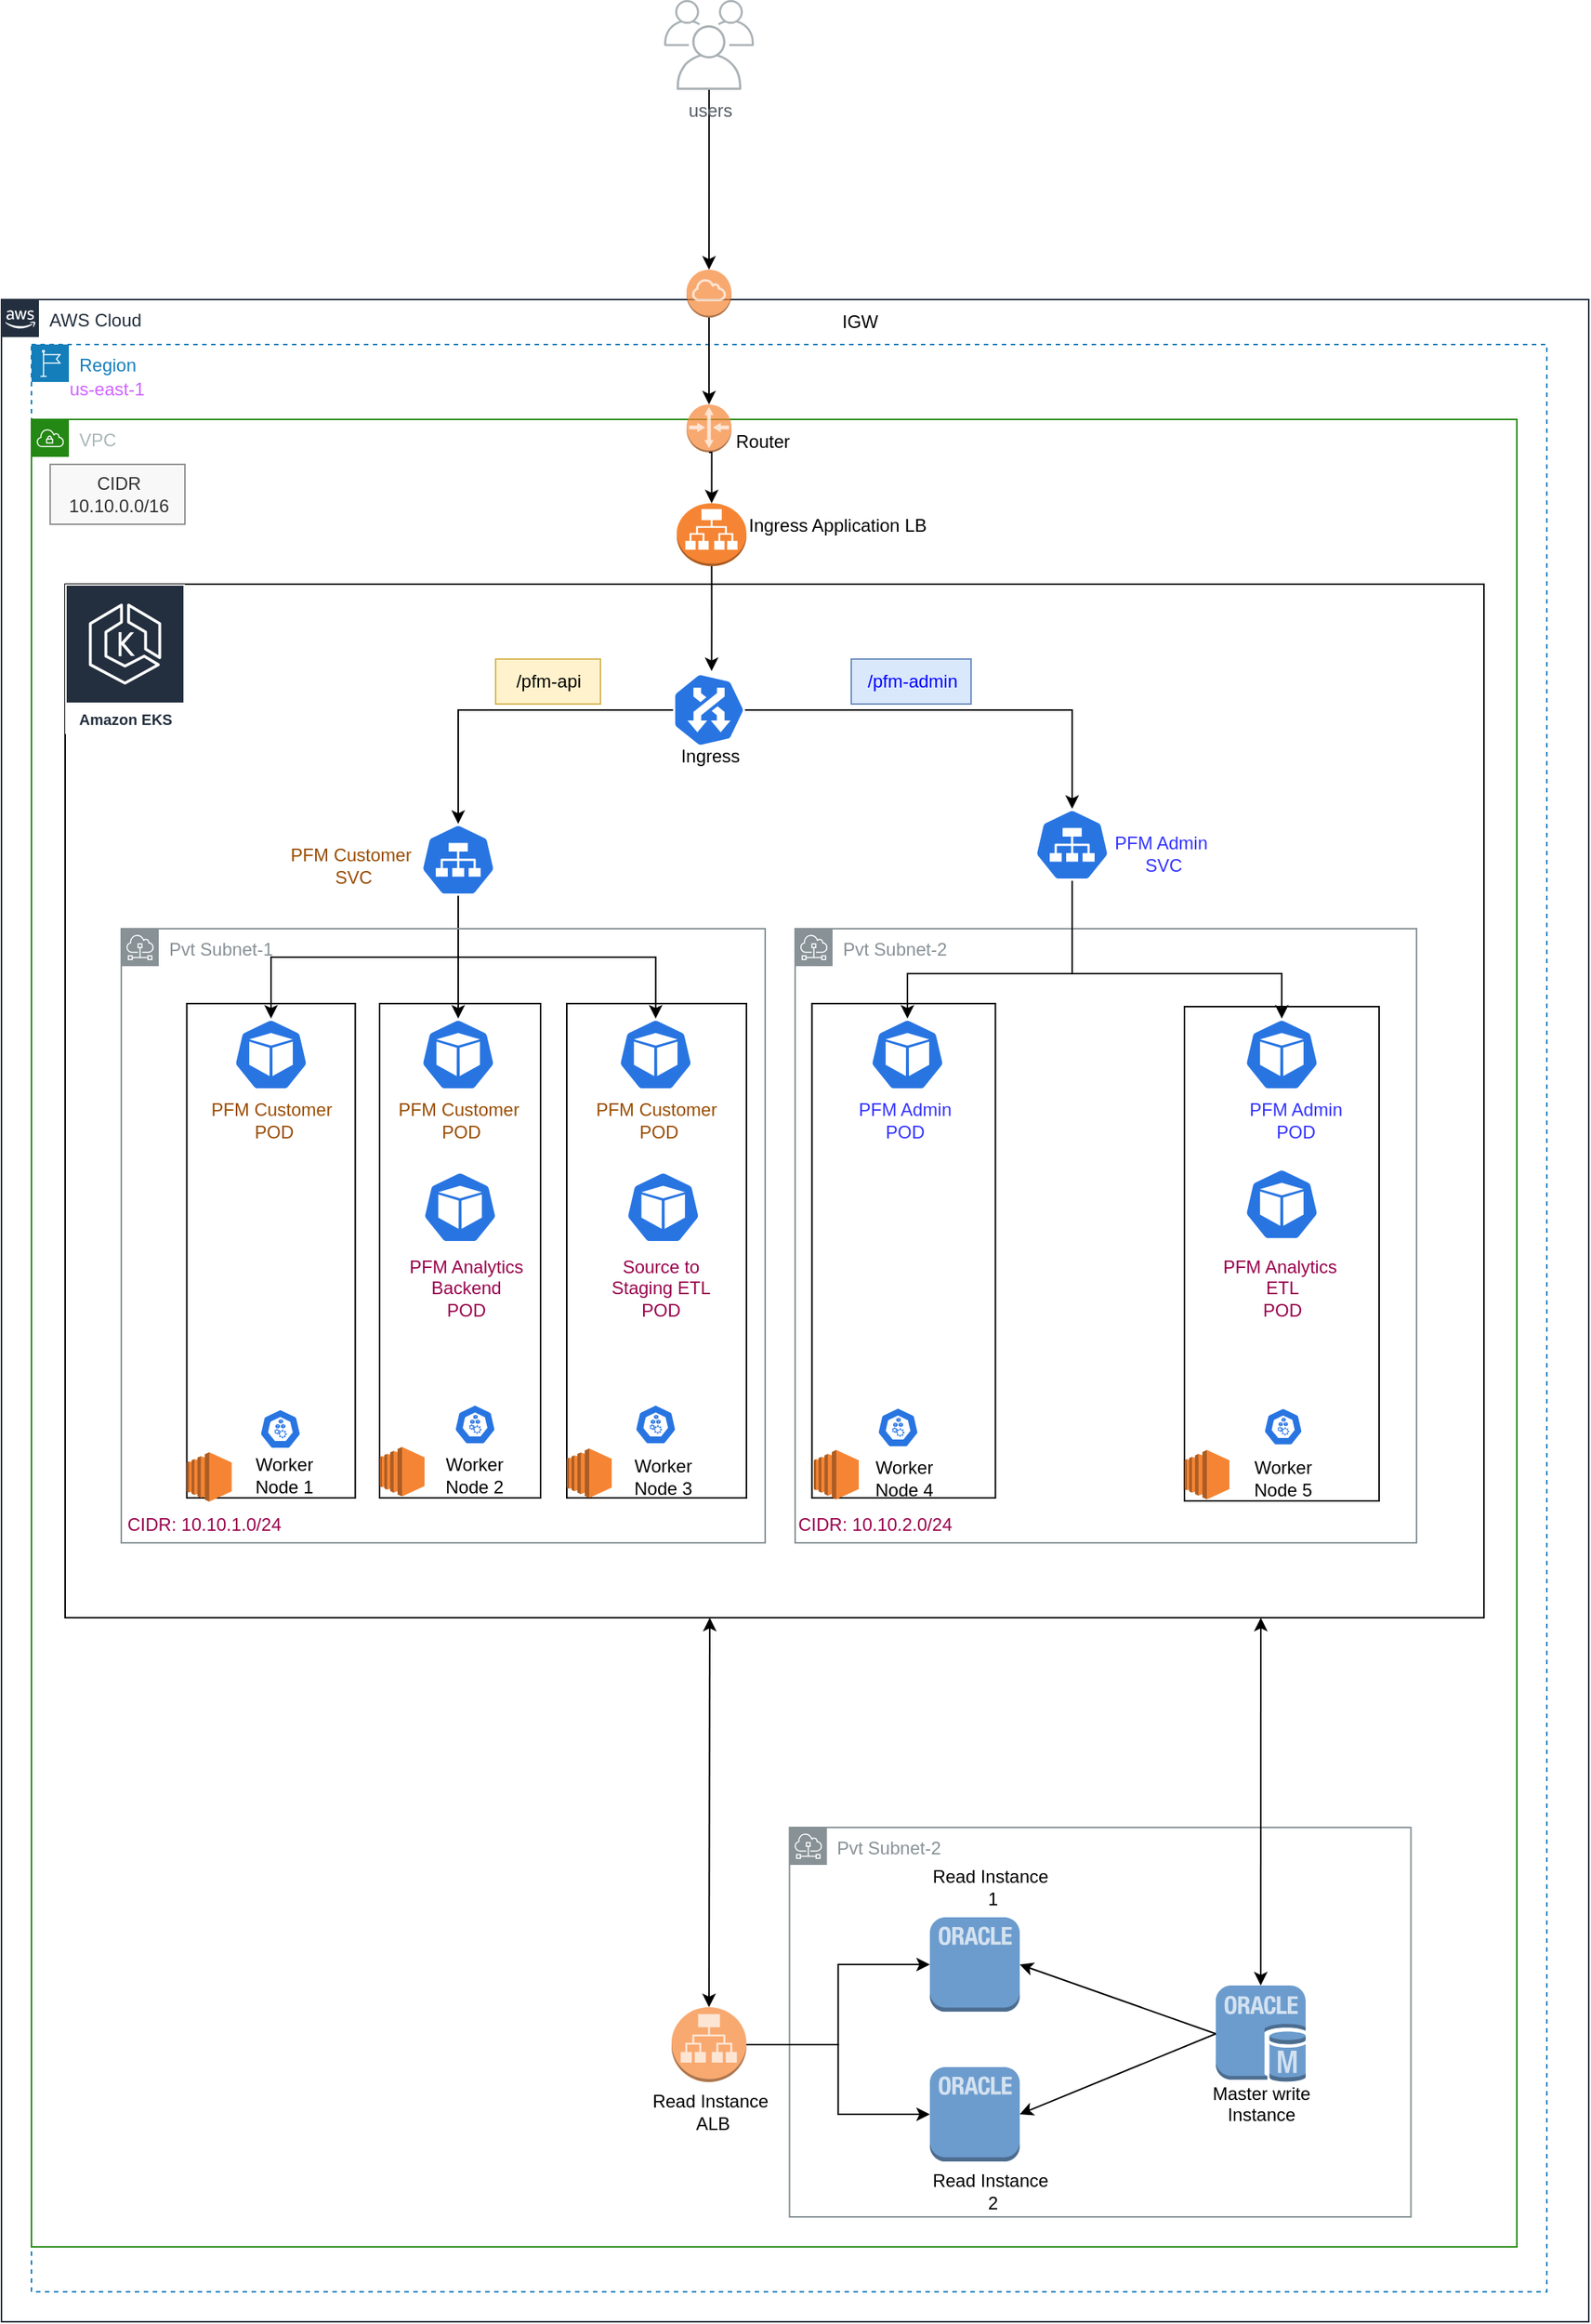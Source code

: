 <mxfile version="20.0.3" type="github">
  <diagram id="WpOWe6v5Jrajskt6-K5j" name="Page-1">
    <mxGraphModel dx="1422" dy="653" grid="1" gridSize="10" guides="1" tooltips="1" connect="1" arrows="1" fold="1" page="1" pageScale="1" pageWidth="5000" pageHeight="5000" math="0" shadow="0">
      <root>
        <mxCell id="0" />
        <mxCell id="1" parent="0" />
        <mxCell id="ctpyWPsM0HwGhFwjq_jE-9" value="Region" style="points=[[0,0],[0.25,0],[0.5,0],[0.75,0],[1,0],[1,0.25],[1,0.5],[1,0.75],[1,1],[0.75,1],[0.5,1],[0.25,1],[0,1],[0,0.75],[0,0.5],[0,0.25]];outlineConnect=0;gradientColor=none;html=1;whiteSpace=wrap;fontSize=12;fontStyle=0;container=1;pointerEvents=0;collapsible=0;recursiveResize=0;shape=mxgraph.aws4.group;grIcon=mxgraph.aws4.group_region;strokeColor=#147EBA;fillColor=none;verticalAlign=top;align=left;spacingLeft=30;fontColor=#147EBA;dashed=1;" parent="1" vertex="1">
          <mxGeometry x="160" y="380" width="1012" height="1300" as="geometry" />
        </mxCell>
        <mxCell id="ctpyWPsM0HwGhFwjq_jE-2" value="VPC" style="points=[[0,0],[0.25,0],[0.5,0],[0.75,0],[1,0],[1,0.25],[1,0.5],[1,0.75],[1,1],[0.75,1],[0.5,1],[0.25,1],[0,1],[0,0.75],[0,0.5],[0,0.25]];outlineConnect=0;gradientColor=none;html=1;whiteSpace=wrap;fontSize=12;fontStyle=0;container=1;pointerEvents=0;collapsible=0;recursiveResize=0;shape=mxgraph.aws4.group;grIcon=mxgraph.aws4.group_vpc;strokeColor=#248814;fillColor=none;verticalAlign=top;align=left;spacingLeft=30;fontColor=#AAB7B8;dashed=0;" parent="ctpyWPsM0HwGhFwjq_jE-9" vertex="1">
          <mxGeometry y="50" width="992" height="1220" as="geometry" />
        </mxCell>
        <mxCell id="SacY1gbERdZdVVYgPPZA-104" value="" style="whiteSpace=wrap;html=1;fontColor=#99004D;strokeWidth=1;gradientColor=none;fillColor=none;strokeColor=#000000;" parent="ctpyWPsM0HwGhFwjq_jE-2" vertex="1">
          <mxGeometry x="22.5" y="110" width="947.5" height="690" as="geometry" />
        </mxCell>
        <mxCell id="SacY1gbERdZdVVYgPPZA-171" value="Pvt Subnet-2" style="sketch=0;outlineConnect=0;gradientColor=none;html=1;whiteSpace=wrap;fontSize=12;fontStyle=0;shape=mxgraph.aws4.group;grIcon=mxgraph.aws4.group_subnet;strokeColor=#879196;fillColor=none;verticalAlign=top;align=left;spacingLeft=30;fontColor=#879196;dashed=0;shadow=0;" parent="ctpyWPsM0HwGhFwjq_jE-2" vertex="1">
          <mxGeometry x="510" y="340" width="415" height="410" as="geometry" />
        </mxCell>
        <mxCell id="SacY1gbERdZdVVYgPPZA-29" value="" style="whiteSpace=wrap;html=1;" parent="ctpyWPsM0HwGhFwjq_jE-2" vertex="1">
          <mxGeometry x="357.5" y="390" width="120" height="330" as="geometry" />
        </mxCell>
        <mxCell id="SacY1gbERdZdVVYgPPZA-31" value="" style="whiteSpace=wrap;html=1;" parent="ctpyWPsM0HwGhFwjq_jE-2" vertex="1">
          <mxGeometry x="770" y="392" width="130" height="330" as="geometry" />
        </mxCell>
        <mxCell id="SacY1gbERdZdVVYgPPZA-30" value="" style="whiteSpace=wrap;html=1;" parent="ctpyWPsM0HwGhFwjq_jE-2" vertex="1">
          <mxGeometry x="521.25" y="390" width="122.5" height="330" as="geometry" />
        </mxCell>
        <mxCell id="SacY1gbERdZdVVYgPPZA-28" value="" style="whiteSpace=wrap;html=1;" parent="ctpyWPsM0HwGhFwjq_jE-2" vertex="1">
          <mxGeometry x="232.5" y="390" width="107.5" height="330" as="geometry" />
        </mxCell>
        <mxCell id="SacY1gbERdZdVVYgPPZA-25" value="" style="whiteSpace=wrap;html=1;" parent="ctpyWPsM0HwGhFwjq_jE-2" vertex="1">
          <mxGeometry x="103.75" y="390" width="112.5" height="330" as="geometry" />
        </mxCell>
        <mxCell id="SacY1gbERdZdVVYgPPZA-6" style="edgeStyle=orthogonalEdgeStyle;rounded=0;orthogonalLoop=1;jettySize=auto;html=1;exitX=0.5;exitY=1;exitDx=0;exitDy=0;exitPerimeter=0;entryX=-0.02;entryY=0.464;entryDx=0;entryDy=0;entryPerimeter=0;" parent="ctpyWPsM0HwGhFwjq_jE-2" source="F-TLm-vbEQwCQ7Gi8zJP-1" target="SacY1gbERdZdVVYgPPZA-5" edge="1">
          <mxGeometry relative="1" as="geometry" />
        </mxCell>
        <mxCell id="F-TLm-vbEQwCQ7Gi8zJP-1" value="" style="outlineConnect=0;dashed=0;verticalLabelPosition=bottom;verticalAlign=top;align=center;html=1;shape=mxgraph.aws3.application_load_balancer;fillColor=#F58534;gradientColor=none;" parent="ctpyWPsM0HwGhFwjq_jE-2" vertex="1">
          <mxGeometry x="431" y="56" width="46.5" height="42" as="geometry" />
        </mxCell>
        <mxCell id="F-TLm-vbEQwCQ7Gi8zJP-2" value="CIDR&lt;br&gt;10.10.0.0/16&lt;br&gt;" style="text;html=1;align=center;verticalAlign=middle;resizable=0;points=[];autosize=1;strokeColor=#666666;fillColor=#f5f5f5;opacity=70;rounded=0;fontColor=#333333;" parent="ctpyWPsM0HwGhFwjq_jE-2" vertex="1">
          <mxGeometry x="12.5" y="30" width="90" height="40" as="geometry" />
        </mxCell>
        <mxCell id="SacY1gbERdZdVVYgPPZA-4" value="Amazon EKS" style="sketch=0;outlineConnect=0;fontColor=#232F3E;gradientColor=none;strokeColor=#ffffff;fillColor=#232F3E;dashed=0;verticalLabelPosition=middle;verticalAlign=bottom;align=center;html=1;whiteSpace=wrap;fontSize=10;fontStyle=1;spacing=3;shape=mxgraph.aws4.productIcon;prIcon=mxgraph.aws4.eks;" parent="ctpyWPsM0HwGhFwjq_jE-2" vertex="1">
          <mxGeometry x="22.5" y="110" width="80" height="100" as="geometry" />
        </mxCell>
        <mxCell id="SacY1gbERdZdVVYgPPZA-12" style="edgeStyle=orthogonalEdgeStyle;rounded=0;orthogonalLoop=1;jettySize=auto;html=1;exitX=0.5;exitY=1;exitDx=0;exitDy=0;exitPerimeter=0;entryX=0.5;entryY=0;entryDx=0;entryDy=0;entryPerimeter=0;" parent="ctpyWPsM0HwGhFwjq_jE-2" source="SacY1gbERdZdVVYgPPZA-5" target="SacY1gbERdZdVVYgPPZA-7" edge="1">
          <mxGeometry relative="1" as="geometry" />
        </mxCell>
        <mxCell id="SacY1gbERdZdVVYgPPZA-13" style="edgeStyle=orthogonalEdgeStyle;rounded=0;orthogonalLoop=1;jettySize=auto;html=1;exitX=0.5;exitY=0;exitDx=0;exitDy=0;exitPerimeter=0;entryX=0.5;entryY=0;entryDx=0;entryDy=0;entryPerimeter=0;" parent="ctpyWPsM0HwGhFwjq_jE-2" source="SacY1gbERdZdVVYgPPZA-5" target="SacY1gbERdZdVVYgPPZA-8" edge="1">
          <mxGeometry relative="1" as="geometry" />
        </mxCell>
        <mxCell id="SacY1gbERdZdVVYgPPZA-5" value="" style="sketch=0;html=1;dashed=0;whitespace=wrap;fillColor=#2875E2;strokeColor=#ffffff;points=[[0.005,0.63,0],[0.1,0.2,0],[0.9,0.2,0],[0.5,0,0],[0.995,0.63,0],[0.72,0.99,0],[0.5,1,0],[0.28,0.99,0]];shape=mxgraph.kubernetes.icon;prIcon=ing;rotation=90;" parent="ctpyWPsM0HwGhFwjq_jE-2" vertex="1">
          <mxGeometry x="427.5" y="170" width="50" height="48" as="geometry" />
        </mxCell>
        <mxCell id="SacY1gbERdZdVVYgPPZA-41" style="edgeStyle=orthogonalEdgeStyle;rounded=0;orthogonalLoop=1;jettySize=auto;html=1;exitX=0.5;exitY=1;exitDx=0;exitDy=0;exitPerimeter=0;entryX=0.5;entryY=0;entryDx=0;entryDy=0;entryPerimeter=0;" parent="ctpyWPsM0HwGhFwjq_jE-2" source="SacY1gbERdZdVVYgPPZA-7" target="SacY1gbERdZdVVYgPPZA-33" edge="1">
          <mxGeometry relative="1" as="geometry" />
        </mxCell>
        <mxCell id="SacY1gbERdZdVVYgPPZA-42" style="edgeStyle=orthogonalEdgeStyle;rounded=0;orthogonalLoop=1;jettySize=auto;html=1;exitX=0.5;exitY=1;exitDx=0;exitDy=0;exitPerimeter=0;entryX=0.5;entryY=0;entryDx=0;entryDy=0;entryPerimeter=0;" parent="ctpyWPsM0HwGhFwjq_jE-2" source="SacY1gbERdZdVVYgPPZA-7" target="SacY1gbERdZdVVYgPPZA-34" edge="1">
          <mxGeometry relative="1" as="geometry" />
        </mxCell>
        <mxCell id="SacY1gbERdZdVVYgPPZA-47" style="edgeStyle=orthogonalEdgeStyle;rounded=0;orthogonalLoop=1;jettySize=auto;html=1;exitX=0.5;exitY=1;exitDx=0;exitDy=0;exitPerimeter=0;entryX=0.5;entryY=0;entryDx=0;entryDy=0;entryPerimeter=0;" parent="ctpyWPsM0HwGhFwjq_jE-2" source="SacY1gbERdZdVVYgPPZA-7" target="SacY1gbERdZdVVYgPPZA-32" edge="1">
          <mxGeometry relative="1" as="geometry" />
        </mxCell>
        <mxCell id="SacY1gbERdZdVVYgPPZA-7" value="" style="sketch=0;html=1;dashed=0;whitespace=wrap;fillColor=#2875E2;strokeColor=#ffffff;points=[[0.005,0.63,0],[0.1,0.2,0],[0.9,0.2,0],[0.5,0,0],[0.995,0.63,0],[0.72,0.99,0],[0.5,1,0],[0.28,0.99,0]];shape=mxgraph.kubernetes.icon;prIcon=svc" parent="ctpyWPsM0HwGhFwjq_jE-2" vertex="1">
          <mxGeometry x="260" y="270" width="50" height="48" as="geometry" />
        </mxCell>
        <mxCell id="SacY1gbERdZdVVYgPPZA-45" style="edgeStyle=orthogonalEdgeStyle;rounded=0;orthogonalLoop=1;jettySize=auto;html=1;exitX=0.5;exitY=1;exitDx=0;exitDy=0;exitPerimeter=0;entryX=0.5;entryY=0;entryDx=0;entryDy=0;entryPerimeter=0;" parent="ctpyWPsM0HwGhFwjq_jE-2" source="SacY1gbERdZdVVYgPPZA-8" target="SacY1gbERdZdVVYgPPZA-36" edge="1">
          <mxGeometry relative="1" as="geometry">
            <Array as="points">
              <mxPoint x="695" y="370" />
              <mxPoint x="835" y="370" />
            </Array>
          </mxGeometry>
        </mxCell>
        <mxCell id="SacY1gbERdZdVVYgPPZA-8" value="" style="sketch=0;html=1;dashed=0;whitespace=wrap;fillColor=#2875E2;strokeColor=#ffffff;points=[[0.005,0.63,0],[0.1,0.2,0],[0.9,0.2,0],[0.5,0,0],[0.995,0.63,0],[0.72,0.99,0],[0.5,1,0],[0.28,0.99,0]];shape=mxgraph.kubernetes.icon;prIcon=svc" parent="ctpyWPsM0HwGhFwjq_jE-2" vertex="1">
          <mxGeometry x="670" y="260" width="50" height="48" as="geometry" />
        </mxCell>
        <mxCell id="SacY1gbERdZdVVYgPPZA-14" value="" style="sketch=0;html=1;dashed=0;whitespace=wrap;fillColor=#2875E2;strokeColor=#ffffff;points=[[0.005,0.63,0],[0.1,0.2,0],[0.9,0.2,0],[0.5,0,0],[0.995,0.63,0],[0.72,0.99,0],[0.5,1,0],[0.28,0.99,0]];shape=mxgraph.kubernetes.icon;prIcon=node" parent="ctpyWPsM0HwGhFwjq_jE-2" vertex="1">
          <mxGeometry x="152.5" y="654" width="27.5" height="40" as="geometry" />
        </mxCell>
        <mxCell id="SacY1gbERdZdVVYgPPZA-16" value="" style="sketch=0;html=1;dashed=0;whitespace=wrap;fillColor=#2875E2;strokeColor=#ffffff;points=[[0.005,0.63,0],[0.1,0.2,0],[0.9,0.2,0],[0.5,0,0],[0.995,0.63,0],[0.72,0.99,0],[0.5,1,0],[0.28,0.99,0]];shape=mxgraph.kubernetes.icon;prIcon=node" parent="ctpyWPsM0HwGhFwjq_jE-2" vertex="1">
          <mxGeometry x="403.13" y="651.5" width="27.5" height="39" as="geometry" />
        </mxCell>
        <mxCell id="SacY1gbERdZdVVYgPPZA-18" value="" style="sketch=0;html=1;dashed=0;whitespace=wrap;fillColor=#2875E2;strokeColor=#ffffff;points=[[0.005,0.63,0],[0.1,0.2,0],[0.9,0.2,0],[0.5,0,0],[0.995,0.63,0],[0.72,0.99,0],[0.5,1,0],[0.28,0.99,0]];shape=mxgraph.kubernetes.icon;prIcon=node" parent="ctpyWPsM0HwGhFwjq_jE-2" vertex="1">
          <mxGeometry x="565" y="658" width="27.5" height="30" as="geometry" />
        </mxCell>
        <mxCell id="SacY1gbERdZdVVYgPPZA-20" value="Worker&lt;br&gt;Node 1" style="text;html=1;strokeColor=none;fillColor=none;align=center;verticalAlign=middle;whiteSpace=wrap;rounded=0;" parent="ctpyWPsM0HwGhFwjq_jE-2" vertex="1">
          <mxGeometry x="146.25" y="688" width="46.25" height="34" as="geometry" />
        </mxCell>
        <mxCell id="F-TLm-vbEQwCQ7Gi8zJP-12" value="" style="outlineConnect=0;dashed=0;verticalLabelPosition=bottom;verticalAlign=top;align=center;html=1;shape=mxgraph.aws3.router;fillColor=#F58534;gradientColor=none;rounded=0;opacity=70;" parent="ctpyWPsM0HwGhFwjq_jE-2" vertex="1">
          <mxGeometry x="437.5" y="-10" width="30" height="32" as="geometry" />
        </mxCell>
        <mxCell id="F-TLm-vbEQwCQ7Gi8zJP-17" style="edgeStyle=orthogonalEdgeStyle;rounded=0;orthogonalLoop=1;jettySize=auto;html=1;exitX=0.5;exitY=1;exitDx=0;exitDy=0;exitPerimeter=0;entryX=0.5;entryY=0;entryDx=0;entryDy=0;entryPerimeter=0;" parent="ctpyWPsM0HwGhFwjq_jE-2" source="F-TLm-vbEQwCQ7Gi8zJP-12" target="F-TLm-vbEQwCQ7Gi8zJP-1" edge="1">
          <mxGeometry relative="1" as="geometry" />
        </mxCell>
        <mxCell id="SacY1gbERdZdVVYgPPZA-32" value="" style="sketch=0;html=1;dashed=0;whitespace=wrap;fillColor=#2875E2;strokeColor=#ffffff;points=[[0.005,0.63,0],[0.1,0.2,0],[0.9,0.2,0],[0.5,0,0],[0.995,0.63,0],[0.72,0.99,0],[0.5,1,0],[0.28,0.99,0]];shape=mxgraph.kubernetes.icon;prIcon=pod" parent="ctpyWPsM0HwGhFwjq_jE-2" vertex="1">
          <mxGeometry x="135" y="400" width="50" height="48" as="geometry" />
        </mxCell>
        <mxCell id="SacY1gbERdZdVVYgPPZA-33" value="" style="sketch=0;html=1;dashed=0;whitespace=wrap;fillColor=#2875E2;strokeColor=#ffffff;points=[[0.005,0.63,0],[0.1,0.2,0],[0.9,0.2,0],[0.5,0,0],[0.995,0.63,0],[0.72,0.99,0],[0.5,1,0],[0.28,0.99,0]];shape=mxgraph.kubernetes.icon;prIcon=pod" parent="ctpyWPsM0HwGhFwjq_jE-2" vertex="1">
          <mxGeometry x="260" y="400" width="50" height="48" as="geometry" />
        </mxCell>
        <mxCell id="SacY1gbERdZdVVYgPPZA-34" value="" style="sketch=0;html=1;dashed=0;whitespace=wrap;fillColor=#2875E2;strokeColor=#ffffff;points=[[0.005,0.63,0],[0.1,0.2,0],[0.9,0.2,0],[0.5,0,0],[0.995,0.63,0],[0.72,0.99,0],[0.5,1,0],[0.28,0.99,0]];shape=mxgraph.kubernetes.icon;prIcon=pod" parent="ctpyWPsM0HwGhFwjq_jE-2" vertex="1">
          <mxGeometry x="391.88" y="400" width="50" height="48" as="geometry" />
        </mxCell>
        <mxCell id="SacY1gbERdZdVVYgPPZA-36" value="" style="sketch=0;html=1;dashed=0;whitespace=wrap;fillColor=#2875E2;strokeColor=#ffffff;points=[[0.005,0.63,0],[0.1,0.2,0],[0.9,0.2,0],[0.5,0,0],[0.995,0.63,0],[0.72,0.99,0],[0.5,1,0],[0.28,0.99,0]];shape=mxgraph.kubernetes.icon;prIcon=pod" parent="ctpyWPsM0HwGhFwjq_jE-2" vertex="1">
          <mxGeometry x="810" y="400" width="50" height="48" as="geometry" />
        </mxCell>
        <mxCell id="F-TLm-vbEQwCQ7Gi8zJP-13" value="Router" style="text;html=1;align=center;verticalAlign=middle;resizable=0;points=[];autosize=1;strokeColor=none;fillColor=none;" parent="ctpyWPsM0HwGhFwjq_jE-2" vertex="1">
          <mxGeometry x="457.5" width="60" height="30" as="geometry" />
        </mxCell>
        <mxCell id="SacY1gbERdZdVVYgPPZA-53" value="" style="outlineConnect=0;dashed=0;verticalLabelPosition=bottom;verticalAlign=top;align=center;html=1;shape=mxgraph.aws3.ec2;fillColor=#F58534;gradientColor=none;" parent="ctpyWPsM0HwGhFwjq_jE-2" vertex="1">
          <mxGeometry x="103.75" y="689.5" width="30" height="33" as="geometry" />
        </mxCell>
        <mxCell id="SacY1gbERdZdVVYgPPZA-55" value="" style="outlineConnect=0;dashed=0;verticalLabelPosition=bottom;verticalAlign=top;align=center;html=1;shape=mxgraph.aws3.ec2;fillColor=#F58534;gradientColor=none;" parent="ctpyWPsM0HwGhFwjq_jE-2" vertex="1">
          <mxGeometry x="357.5" y="687" width="30" height="33" as="geometry" />
        </mxCell>
        <mxCell id="SacY1gbERdZdVVYgPPZA-56" value="" style="outlineConnect=0;dashed=0;verticalLabelPosition=bottom;verticalAlign=top;align=center;html=1;shape=mxgraph.aws3.ec2;fillColor=#F58534;gradientColor=none;" parent="ctpyWPsM0HwGhFwjq_jE-2" vertex="1">
          <mxGeometry x="522.5" y="688" width="30" height="33" as="geometry" />
        </mxCell>
        <mxCell id="SacY1gbERdZdVVYgPPZA-57" value="" style="outlineConnect=0;dashed=0;verticalLabelPosition=bottom;verticalAlign=top;align=center;html=1;shape=mxgraph.aws3.ec2;fillColor=#F58534;gradientColor=none;" parent="ctpyWPsM0HwGhFwjq_jE-2" vertex="1">
          <mxGeometry x="770" y="688" width="30" height="33" as="geometry" />
        </mxCell>
        <mxCell id="SacY1gbERdZdVVYgPPZA-75" value="Ingress" style="text;html=1;align=center;verticalAlign=middle;resizable=0;points=[];autosize=1;strokeColor=none;fillColor=none;" parent="ctpyWPsM0HwGhFwjq_jE-2" vertex="1">
          <mxGeometry x="422.5" y="210" width="60" height="30" as="geometry" />
        </mxCell>
        <mxCell id="F-TLm-vbEQwCQ7Gi8zJP-14" value="Ingress Application LB" style="text;align=center;verticalAlign=middle;resizable=0;points=[];autosize=1;strokeColor=none;fillColor=none;html=1;" parent="ctpyWPsM0HwGhFwjq_jE-2" vertex="1">
          <mxGeometry x="467.5" y="56" width="140" height="30" as="geometry" />
        </mxCell>
        <mxCell id="SacY1gbERdZdVVYgPPZA-76" value="&lt;font color=&quot;#0000ff&quot;&gt;/pfm-admin&lt;/font&gt;" style="text;html=1;align=center;verticalAlign=middle;resizable=0;points=[];autosize=1;strokeColor=#6c8ebf;fillColor=#dae8fc;" parent="ctpyWPsM0HwGhFwjq_jE-2" vertex="1">
          <mxGeometry x="547.5" y="160" width="80" height="30" as="geometry" />
        </mxCell>
        <mxCell id="SacY1gbERdZdVVYgPPZA-77" value="/pfm-api&lt;br&gt;" style="text;html=1;align=center;verticalAlign=middle;resizable=0;points=[];autosize=1;strokeColor=#d6b656;fillColor=#fff2cc;" parent="ctpyWPsM0HwGhFwjq_jE-2" vertex="1">
          <mxGeometry x="310" y="160" width="70" height="30" as="geometry" />
        </mxCell>
        <mxCell id="SacY1gbERdZdVVYgPPZA-79" value="&lt;font color=&quot;#994c00&quot;&gt;PFM Customer&lt;br&gt;&amp;nbsp;SVC&lt;/font&gt;" style="text;html=1;align=center;verticalAlign=middle;resizable=0;points=[];autosize=1;strokeColor=none;fillColor=none;" parent="ctpyWPsM0HwGhFwjq_jE-2" vertex="1">
          <mxGeometry x="162.5" y="278" width="100" height="40" as="geometry" />
        </mxCell>
        <mxCell id="SacY1gbERdZdVVYgPPZA-80" value="&lt;font color=&quot;#3333ff&quot;&gt;PFM Admin &lt;br&gt;POD&lt;/font&gt;" style="text;html=1;align=center;verticalAlign=middle;resizable=0;points=[];autosize=1;strokeColor=none;fillColor=none;" parent="ctpyWPsM0HwGhFwjq_jE-2" vertex="1">
          <mxGeometry x="537.5" y="448" width="90" height="40" as="geometry" />
        </mxCell>
        <mxCell id="SacY1gbERdZdVVYgPPZA-81" value="&lt;font color=&quot;#994c00&quot;&gt;PFM Customer&lt;br&gt;&amp;nbsp;POD&lt;/font&gt;" style="text;html=1;align=center;verticalAlign=middle;resizable=0;points=[];autosize=1;strokeColor=none;fillColor=none;" parent="ctpyWPsM0HwGhFwjq_jE-2" vertex="1">
          <mxGeometry x="235" y="448" width="100" height="40" as="geometry" />
        </mxCell>
        <mxCell id="SacY1gbERdZdVVYgPPZA-83" value="&lt;font color=&quot;#994c00&quot;&gt;PFM Customer&lt;br&gt;&amp;nbsp;POD&lt;/font&gt;" style="text;html=1;align=center;verticalAlign=middle;resizable=0;points=[];autosize=1;strokeColor=none;fillColor=none;" parent="ctpyWPsM0HwGhFwjq_jE-2" vertex="1">
          <mxGeometry x="110" y="448" width="100" height="40" as="geometry" />
        </mxCell>
        <mxCell id="SacY1gbERdZdVVYgPPZA-84" value="&lt;font color=&quot;#994c00&quot;&gt;PFM Customer&lt;br&gt;&amp;nbsp;POD&lt;/font&gt;" style="text;html=1;align=center;verticalAlign=middle;resizable=0;points=[];autosize=1;strokeColor=none;fillColor=none;" parent="ctpyWPsM0HwGhFwjq_jE-2" vertex="1">
          <mxGeometry x="366.88" y="448" width="100" height="40" as="geometry" />
        </mxCell>
        <mxCell id="SacY1gbERdZdVVYgPPZA-87" value="Worker&lt;br&gt;Node 3" style="text;html=1;strokeColor=none;fillColor=none;align=center;verticalAlign=middle;whiteSpace=wrap;rounded=0;" parent="ctpyWPsM0HwGhFwjq_jE-2" vertex="1">
          <mxGeometry x="398.76" y="689" width="46.25" height="34" as="geometry" />
        </mxCell>
        <mxCell id="SacY1gbERdZdVVYgPPZA-91" value="" style="sketch=0;html=1;dashed=0;whitespace=wrap;fillColor=#2875E2;strokeColor=#ffffff;points=[[0.005,0.63,0],[0.1,0.2,0],[0.9,0.2,0],[0.5,0,0],[0.995,0.63,0],[0.72,0.99,0],[0.5,1,0],[0.28,0.99,0]];shape=mxgraph.kubernetes.icon;prIcon=pod" parent="ctpyWPsM0HwGhFwjq_jE-2" vertex="1">
          <mxGeometry x="261.25" y="502" width="50" height="48" as="geometry" />
        </mxCell>
        <mxCell id="SacY1gbERdZdVVYgPPZA-92" value="" style="sketch=0;html=1;dashed=0;whitespace=wrap;fillColor=#2875E2;strokeColor=#ffffff;points=[[0.005,0.63,0],[0.1,0.2,0],[0.9,0.2,0],[0.5,0,0],[0.995,0.63,0],[0.72,0.99,0],[0.5,1,0],[0.28,0.99,0]];shape=mxgraph.kubernetes.icon;prIcon=pod" parent="ctpyWPsM0HwGhFwjq_jE-2" vertex="1">
          <mxGeometry x="810" y="500" width="50" height="48" as="geometry" />
        </mxCell>
        <mxCell id="SacY1gbERdZdVVYgPPZA-93" value="" style="sketch=0;html=1;dashed=0;whitespace=wrap;fillColor=#2875E2;strokeColor=#ffffff;points=[[0.005,0.63,0],[0.1,0.2,0],[0.9,0.2,0],[0.5,0,0],[0.995,0.63,0],[0.72,0.99,0],[0.5,1,0],[0.28,0.99,0]];shape=mxgraph.kubernetes.icon;prIcon=pod" parent="ctpyWPsM0HwGhFwjq_jE-2" vertex="1">
          <mxGeometry x="396.88" y="502" width="50" height="48" as="geometry" />
        </mxCell>
        <mxCell id="SacY1gbERdZdVVYgPPZA-94" value="&lt;font color=&quot;#99004d&quot;&gt;PFM Analytics &lt;br&gt;Backend&lt;br&gt;POD&lt;/font&gt;" style="text;html=1;align=center;verticalAlign=middle;resizable=0;points=[];autosize=1;strokeColor=none;fillColor=none;fontColor=#3333FF;" parent="ctpyWPsM0HwGhFwjq_jE-2" vertex="1">
          <mxGeometry x="240" y="550" width="100" height="60" as="geometry" />
        </mxCell>
        <mxCell id="SacY1gbERdZdVVYgPPZA-97" value="Source to &lt;br&gt;Staging ETL &lt;br&gt;POD" style="text;html=1;align=center;verticalAlign=middle;resizable=0;points=[];autosize=1;strokeColor=none;fillColor=none;fontColor=#99004D;" parent="ctpyWPsM0HwGhFwjq_jE-2" vertex="1">
          <mxGeometry x="375" y="550" width="90" height="60" as="geometry" />
        </mxCell>
        <mxCell id="SacY1gbERdZdVVYgPPZA-98" value="" style="sketch=0;html=1;dashed=0;whitespace=wrap;fillColor=#2875E2;strokeColor=#ffffff;points=[[0.005,0.63,0],[0.1,0.2,0],[0.9,0.2,0],[0.5,0,0],[0.995,0.63,0],[0.72,0.99,0],[0.5,1,0],[0.28,0.99,0]];shape=mxgraph.kubernetes.icon;prIcon=node" parent="ctpyWPsM0HwGhFwjq_jE-2" vertex="1">
          <mxGeometry x="282.5" y="650" width="27.5" height="42" as="geometry" />
        </mxCell>
        <mxCell id="SacY1gbERdZdVVYgPPZA-99" value="Worker&lt;br&gt;Node 2" style="text;html=1;strokeColor=none;fillColor=none;align=center;verticalAlign=middle;whiteSpace=wrap;rounded=0;" parent="ctpyWPsM0HwGhFwjq_jE-2" vertex="1">
          <mxGeometry x="273.12" y="694" width="46.25" height="21" as="geometry" />
        </mxCell>
        <mxCell id="SacY1gbERdZdVVYgPPZA-100" value="" style="outlineConnect=0;dashed=0;verticalLabelPosition=bottom;verticalAlign=top;align=center;html=1;shape=mxgraph.aws3.ec2;fillColor=#F58534;gradientColor=none;" parent="ctpyWPsM0HwGhFwjq_jE-2" vertex="1">
          <mxGeometry x="232.5" y="686" width="30" height="33" as="geometry" />
        </mxCell>
        <mxCell id="SacY1gbERdZdVVYgPPZA-172" value="Pvt Subnet-1" style="sketch=0;outlineConnect=0;gradientColor=none;html=1;whiteSpace=wrap;fontSize=12;fontStyle=0;shape=mxgraph.aws4.group;grIcon=mxgraph.aws4.group_subnet;strokeColor=#879196;fillColor=none;verticalAlign=top;align=left;spacingLeft=30;fontColor=#879196;dashed=0;shadow=0;" parent="ctpyWPsM0HwGhFwjq_jE-2" vertex="1">
          <mxGeometry x="60" y="340" width="430" height="410" as="geometry" />
        </mxCell>
        <mxCell id="SacY1gbERdZdVVYgPPZA-82" value="&lt;font color=&quot;#3333ff&quot;&gt;PFM Admin &lt;br&gt;POD&lt;/font&gt;" style="text;html=1;align=center;verticalAlign=middle;resizable=0;points=[];autosize=1;strokeColor=none;fillColor=none;" parent="ctpyWPsM0HwGhFwjq_jE-2" vertex="1">
          <mxGeometry x="798.75" y="448" width="90" height="40" as="geometry" />
        </mxCell>
        <mxCell id="SacY1gbERdZdVVYgPPZA-78" value="&lt;font color=&quot;#3333ff&quot;&gt;PFM Admin&lt;br&gt;&amp;nbsp;SVC&lt;/font&gt;" style="text;html=1;align=center;verticalAlign=middle;resizable=0;points=[];autosize=1;strokeColor=none;fillColor=none;" parent="ctpyWPsM0HwGhFwjq_jE-2" vertex="1">
          <mxGeometry x="708.75" y="270" width="90" height="40" as="geometry" />
        </mxCell>
        <mxCell id="SacY1gbERdZdVVYgPPZA-101" value="PFM Analytics&amp;nbsp;&lt;br&gt;ETL&lt;br&gt;POD" style="text;html=1;align=center;verticalAlign=middle;resizable=0;points=[];autosize=1;strokeColor=none;fillColor=none;fontColor=#99004D;" parent="ctpyWPsM0HwGhFwjq_jE-2" vertex="1">
          <mxGeometry x="785" y="550" width="100" height="60" as="geometry" />
        </mxCell>
        <mxCell id="SacY1gbERdZdVVYgPPZA-174" value="CIDR: 10.10.1.0/24" style="text;html=1;align=center;verticalAlign=middle;resizable=0;points=[];autosize=1;strokeColor=none;fillColor=none;fontColor=#99004D;" parent="ctpyWPsM0HwGhFwjq_jE-2" vertex="1">
          <mxGeometry x="50" y="723" width="130" height="30" as="geometry" />
        </mxCell>
        <mxCell id="SacY1gbERdZdVVYgPPZA-175" value="CIDR: 10.10.2.0/24" style="text;html=1;align=center;verticalAlign=middle;resizable=0;points=[];autosize=1;strokeColor=none;fillColor=none;fontColor=#99004D;" parent="ctpyWPsM0HwGhFwjq_jE-2" vertex="1">
          <mxGeometry x="497.5" y="723" width="130" height="30" as="geometry" />
        </mxCell>
        <mxCell id="ctpyWPsM0HwGhFwjq_jE-11" value="&lt;font color=&quot;#d063ff&quot;&gt;us-east-1&lt;/font&gt;" style="text;html=1;align=center;verticalAlign=middle;resizable=0;points=[];autosize=1;strokeColor=none;fillColor=none;" parent="ctpyWPsM0HwGhFwjq_jE-9" vertex="1">
          <mxGeometry x="15" y="15" width="70" height="30" as="geometry" />
        </mxCell>
        <mxCell id="ctpyWPsM0HwGhFwjq_jE-1" value="AWS Cloud" style="points=[[0,0],[0.25,0],[0.5,0],[0.75,0],[1,0],[1,0.25],[1,0.5],[1,0.75],[1,1],[0.75,1],[0.5,1],[0.25,1],[0,1],[0,0.75],[0,0.5],[0,0.25]];outlineConnect=0;gradientColor=none;html=1;whiteSpace=wrap;fontSize=12;fontStyle=0;container=1;pointerEvents=0;collapsible=0;recursiveResize=0;shape=mxgraph.aws4.group;grIcon=mxgraph.aws4.group_aws_cloud_alt;strokeColor=#232F3E;fillColor=none;verticalAlign=top;align=left;spacingLeft=30;fontColor=#232F3E;dashed=0;" parent="1" vertex="1">
          <mxGeometry x="140" y="350" width="1060" height="1350" as="geometry" />
        </mxCell>
        <mxCell id="F-TLm-vbEQwCQ7Gi8zJP-11" value="IGW" style="text;html=1;align=center;verticalAlign=middle;resizable=0;points=[];autosize=1;strokeColor=none;fillColor=none;" parent="ctpyWPsM0HwGhFwjq_jE-1" vertex="1">
          <mxGeometry x="547.5" width="50" height="30" as="geometry" />
        </mxCell>
        <mxCell id="SacY1gbERdZdVVYgPPZA-88" value="Worker&lt;br&gt;Node 4" style="text;html=1;strokeColor=none;fillColor=none;align=center;verticalAlign=middle;whiteSpace=wrap;rounded=0;" parent="ctpyWPsM0HwGhFwjq_jE-1" vertex="1">
          <mxGeometry x="580" y="770" width="46.25" height="34" as="geometry" />
        </mxCell>
        <mxCell id="SacY1gbERdZdVVYgPPZA-35" value="" style="sketch=0;html=1;dashed=0;whitespace=wrap;fillColor=#2875E2;strokeColor=#ffffff;points=[[0.005,0.63,0],[0.1,0.2,0],[0.9,0.2,0],[0.5,0,0],[0.995,0.63,0],[0.72,0.99,0],[0.5,1,0],[0.28,0.99,0]];shape=mxgraph.kubernetes.icon;prIcon=pod" parent="ctpyWPsM0HwGhFwjq_jE-1" vertex="1">
          <mxGeometry x="580" y="480" width="50" height="48" as="geometry" />
        </mxCell>
        <mxCell id="SacY1gbERdZdVVYgPPZA-89" value="Worker&lt;br&gt;Node 5" style="text;html=1;strokeColor=none;fillColor=none;align=center;verticalAlign=middle;whiteSpace=wrap;rounded=0;" parent="ctpyWPsM0HwGhFwjq_jE-1" vertex="1">
          <mxGeometry x="835" y="770" width="41.88" height="34" as="geometry" />
        </mxCell>
        <mxCell id="SacY1gbERdZdVVYgPPZA-19" value="" style="sketch=0;html=1;dashed=0;whitespace=wrap;fillColor=#2875E2;strokeColor=#ffffff;points=[[0.005,0.63,0],[0.1,0.2,0],[0.9,0.2,0],[0.5,0,0],[0.995,0.63,0],[0.72,0.99,0],[0.5,1,0],[0.28,0.99,0]];shape=mxgraph.kubernetes.icon;prIcon=node" parent="ctpyWPsM0HwGhFwjq_jE-1" vertex="1">
          <mxGeometry x="840.94" y="740" width="30" height="25" as="geometry" />
        </mxCell>
        <mxCell id="F-TLm-vbEQwCQ7Gi8zJP-9" value="" style="outlineConnect=0;dashed=0;verticalLabelPosition=bottom;verticalAlign=top;align=center;html=1;shape=mxgraph.aws3.internet_gateway;fillColor=#F58534;gradientColor=none;rounded=0;opacity=70;" parent="ctpyWPsM0HwGhFwjq_jE-1" vertex="1">
          <mxGeometry x="457.5" y="-20" width="30" height="32" as="geometry" />
        </mxCell>
        <mxCell id="NnO_lD4yIp_nQxnlcSWG-1" value="Pvt Subnet-2" style="sketch=0;outlineConnect=0;gradientColor=none;html=1;whiteSpace=wrap;fontSize=12;fontStyle=0;shape=mxgraph.aws4.group;grIcon=mxgraph.aws4.group_subnet;strokeColor=#879196;fillColor=none;verticalAlign=top;align=left;spacingLeft=30;fontColor=#879196;dashed=0;shadow=0;" vertex="1" parent="ctpyWPsM0HwGhFwjq_jE-1">
          <mxGeometry x="526.25" y="1020" width="415" height="260" as="geometry" />
        </mxCell>
        <mxCell id="NnO_lD4yIp_nQxnlcSWG-18" style="edgeStyle=orthogonalEdgeStyle;rounded=0;orthogonalLoop=1;jettySize=auto;html=1;" edge="1" parent="ctpyWPsM0HwGhFwjq_jE-1" source="NnO_lD4yIp_nQxnlcSWG-2" target="NnO_lD4yIp_nQxnlcSWG-8">
          <mxGeometry relative="1" as="geometry" />
        </mxCell>
        <mxCell id="NnO_lD4yIp_nQxnlcSWG-19" style="edgeStyle=orthogonalEdgeStyle;rounded=0;orthogonalLoop=1;jettySize=auto;html=1;entryX=0;entryY=0.5;entryDx=0;entryDy=0;entryPerimeter=0;" edge="1" parent="ctpyWPsM0HwGhFwjq_jE-1" source="NnO_lD4yIp_nQxnlcSWG-2" target="NnO_lD4yIp_nQxnlcSWG-7">
          <mxGeometry relative="1" as="geometry" />
        </mxCell>
        <mxCell id="NnO_lD4yIp_nQxnlcSWG-2" value="" style="outlineConnect=0;dashed=0;verticalLabelPosition=bottom;verticalAlign=top;align=center;html=1;shape=mxgraph.aws3.application_load_balancer;fillColor=#F58534;gradientColor=none;rounded=0;opacity=70;" vertex="1" parent="ctpyWPsM0HwGhFwjq_jE-1">
          <mxGeometry x="447.5" y="1140" width="50" height="50" as="geometry" />
        </mxCell>
        <mxCell id="NnO_lD4yIp_nQxnlcSWG-7" value="" style="outlineConnect=0;dashed=0;verticalLabelPosition=bottom;verticalAlign=top;align=center;html=1;shape=mxgraph.aws3.oracle_db_instance_2;fillColor=#2E73B8;gradientColor=none;rounded=0;opacity=70;" vertex="1" parent="ctpyWPsM0HwGhFwjq_jE-1">
          <mxGeometry x="620" y="1180" width="60" height="63" as="geometry" />
        </mxCell>
        <mxCell id="NnO_lD4yIp_nQxnlcSWG-8" value="" style="outlineConnect=0;dashed=0;verticalLabelPosition=bottom;verticalAlign=top;align=center;html=1;shape=mxgraph.aws3.oracle_db_instance_2;fillColor=#2E73B8;gradientColor=none;rounded=0;opacity=70;" vertex="1" parent="ctpyWPsM0HwGhFwjq_jE-1">
          <mxGeometry x="620" y="1080" width="60" height="63" as="geometry" />
        </mxCell>
        <mxCell id="NnO_lD4yIp_nQxnlcSWG-26" style="edgeStyle=none;rounded=0;orthogonalLoop=1;jettySize=auto;html=1;exitX=0;exitY=0.5;exitDx=0;exitDy=0;exitPerimeter=0;entryX=1;entryY=0.5;entryDx=0;entryDy=0;entryPerimeter=0;" edge="1" parent="ctpyWPsM0HwGhFwjq_jE-1" source="NnO_lD4yIp_nQxnlcSWG-9" target="NnO_lD4yIp_nQxnlcSWG-8">
          <mxGeometry relative="1" as="geometry" />
        </mxCell>
        <mxCell id="NnO_lD4yIp_nQxnlcSWG-27" style="edgeStyle=none;rounded=0;orthogonalLoop=1;jettySize=auto;html=1;exitX=0;exitY=0.5;exitDx=0;exitDy=0;exitPerimeter=0;entryX=1;entryY=0.5;entryDx=0;entryDy=0;entryPerimeter=0;" edge="1" parent="ctpyWPsM0HwGhFwjq_jE-1" source="NnO_lD4yIp_nQxnlcSWG-9" target="NnO_lD4yIp_nQxnlcSWG-7">
          <mxGeometry relative="1" as="geometry" />
        </mxCell>
        <mxCell id="NnO_lD4yIp_nQxnlcSWG-9" value="" style="outlineConnect=0;dashed=0;verticalLabelPosition=bottom;verticalAlign=top;align=center;html=1;shape=mxgraph.aws3.oracle_db_instance;fillColor=#2E73B8;gradientColor=none;rounded=0;opacity=70;" vertex="1" parent="ctpyWPsM0HwGhFwjq_jE-1">
          <mxGeometry x="810.94" y="1125.5" width="60" height="64.5" as="geometry" />
        </mxCell>
        <mxCell id="NnO_lD4yIp_nQxnlcSWG-10" value="Read Instance&lt;br&gt;&amp;nbsp;1" style="text;html=1;align=center;verticalAlign=middle;resizable=0;points=[];autosize=1;strokeColor=none;fillColor=none;" vertex="1" parent="ctpyWPsM0HwGhFwjq_jE-1">
          <mxGeometry x="610" y="1040" width="100" height="40" as="geometry" />
        </mxCell>
        <mxCell id="NnO_lD4yIp_nQxnlcSWG-11" value="Read Instance&lt;br&gt;&amp;nbsp;2" style="text;html=1;align=center;verticalAlign=middle;resizable=0;points=[];autosize=1;strokeColor=none;fillColor=none;" vertex="1" parent="ctpyWPsM0HwGhFwjq_jE-1">
          <mxGeometry x="610" y="1243" width="100" height="40" as="geometry" />
        </mxCell>
        <mxCell id="NnO_lD4yIp_nQxnlcSWG-12" value="Master write &lt;br&gt;Instance&lt;br&gt;&amp;nbsp;" style="text;html=1;align=center;verticalAlign=middle;resizable=0;points=[];autosize=1;strokeColor=none;fillColor=none;" vertex="1" parent="ctpyWPsM0HwGhFwjq_jE-1">
          <mxGeometry x="795.94" y="1181.5" width="90" height="60" as="geometry" />
        </mxCell>
        <mxCell id="NnO_lD4yIp_nQxnlcSWG-28" value="Read Instance&lt;br&gt;&amp;nbsp;ALB" style="text;html=1;align=center;verticalAlign=middle;resizable=0;points=[];autosize=1;strokeColor=none;fillColor=none;" vertex="1" parent="ctpyWPsM0HwGhFwjq_jE-1">
          <mxGeometry x="422.5" y="1190" width="100" height="40" as="geometry" />
        </mxCell>
        <mxCell id="F-TLm-vbEQwCQ7Gi8zJP-16" style="edgeStyle=orthogonalEdgeStyle;rounded=0;orthogonalLoop=1;jettySize=auto;html=1;entryX=0.5;entryY=0;entryDx=0;entryDy=0;entryPerimeter=0;" parent="1" source="F-TLm-vbEQwCQ7Gi8zJP-9" target="F-TLm-vbEQwCQ7Gi8zJP-12" edge="1">
          <mxGeometry relative="1" as="geometry" />
        </mxCell>
        <mxCell id="SacY1gbERdZdVVYgPPZA-3" style="edgeStyle=orthogonalEdgeStyle;rounded=0;orthogonalLoop=1;jettySize=auto;html=1;entryX=0.5;entryY=0;entryDx=0;entryDy=0;entryPerimeter=0;" parent="1" source="F-TLm-vbEQwCQ7Gi8zJP-18" target="F-TLm-vbEQwCQ7Gi8zJP-9" edge="1">
          <mxGeometry relative="1" as="geometry" />
        </mxCell>
        <mxCell id="F-TLm-vbEQwCQ7Gi8zJP-18" value="users" style="sketch=0;outlineConnect=0;gradientColor=none;fontColor=#545B64;strokeColor=none;fillColor=#879196;dashed=0;verticalLabelPosition=bottom;verticalAlign=top;align=center;html=1;fontSize=12;fontStyle=0;aspect=fixed;shape=mxgraph.aws4.illustration_users;pointerEvents=1;rounded=0;opacity=70;" parent="1" vertex="1">
          <mxGeometry x="582.5" y="150" width="60" height="60" as="geometry" />
        </mxCell>
        <mxCell id="SacY1gbERdZdVVYgPPZA-43" style="edgeStyle=orthogonalEdgeStyle;rounded=0;orthogonalLoop=1;jettySize=auto;html=1;exitX=0.5;exitY=1;exitDx=0;exitDy=0;exitPerimeter=0;entryX=0.5;entryY=0;entryDx=0;entryDy=0;entryPerimeter=0;" parent="1" source="SacY1gbERdZdVVYgPPZA-8" target="SacY1gbERdZdVVYgPPZA-35" edge="1">
          <mxGeometry relative="1" as="geometry">
            <Array as="points">
              <mxPoint x="855" y="800" />
              <mxPoint x="745" y="800" />
            </Array>
          </mxGeometry>
        </mxCell>
        <mxCell id="NnO_lD4yIp_nQxnlcSWG-24" value="" style="endArrow=classic;startArrow=classic;html=1;rounded=0;exitX=0.5;exitY=0;exitDx=0;exitDy=0;exitPerimeter=0;" edge="1" parent="1" source="NnO_lD4yIp_nQxnlcSWG-2">
          <mxGeometry width="50" height="50" relative="1" as="geometry">
            <mxPoint x="610" y="1459.25" as="sourcePoint" />
            <mxPoint x="613" y="1230" as="targetPoint" />
          </mxGeometry>
        </mxCell>
        <mxCell id="NnO_lD4yIp_nQxnlcSWG-25" value="" style="endArrow=classic;startArrow=classic;html=1;rounded=0;exitX=0.5;exitY=0;exitDx=0;exitDy=0;exitPerimeter=0;" edge="1" parent="1" source="NnO_lD4yIp_nQxnlcSWG-9">
          <mxGeometry width="50" height="50" relative="1" as="geometry">
            <mxPoint x="700" y="1360" as="sourcePoint" />
            <mxPoint x="981" y="1230" as="targetPoint" />
          </mxGeometry>
        </mxCell>
      </root>
    </mxGraphModel>
  </diagram>
</mxfile>
